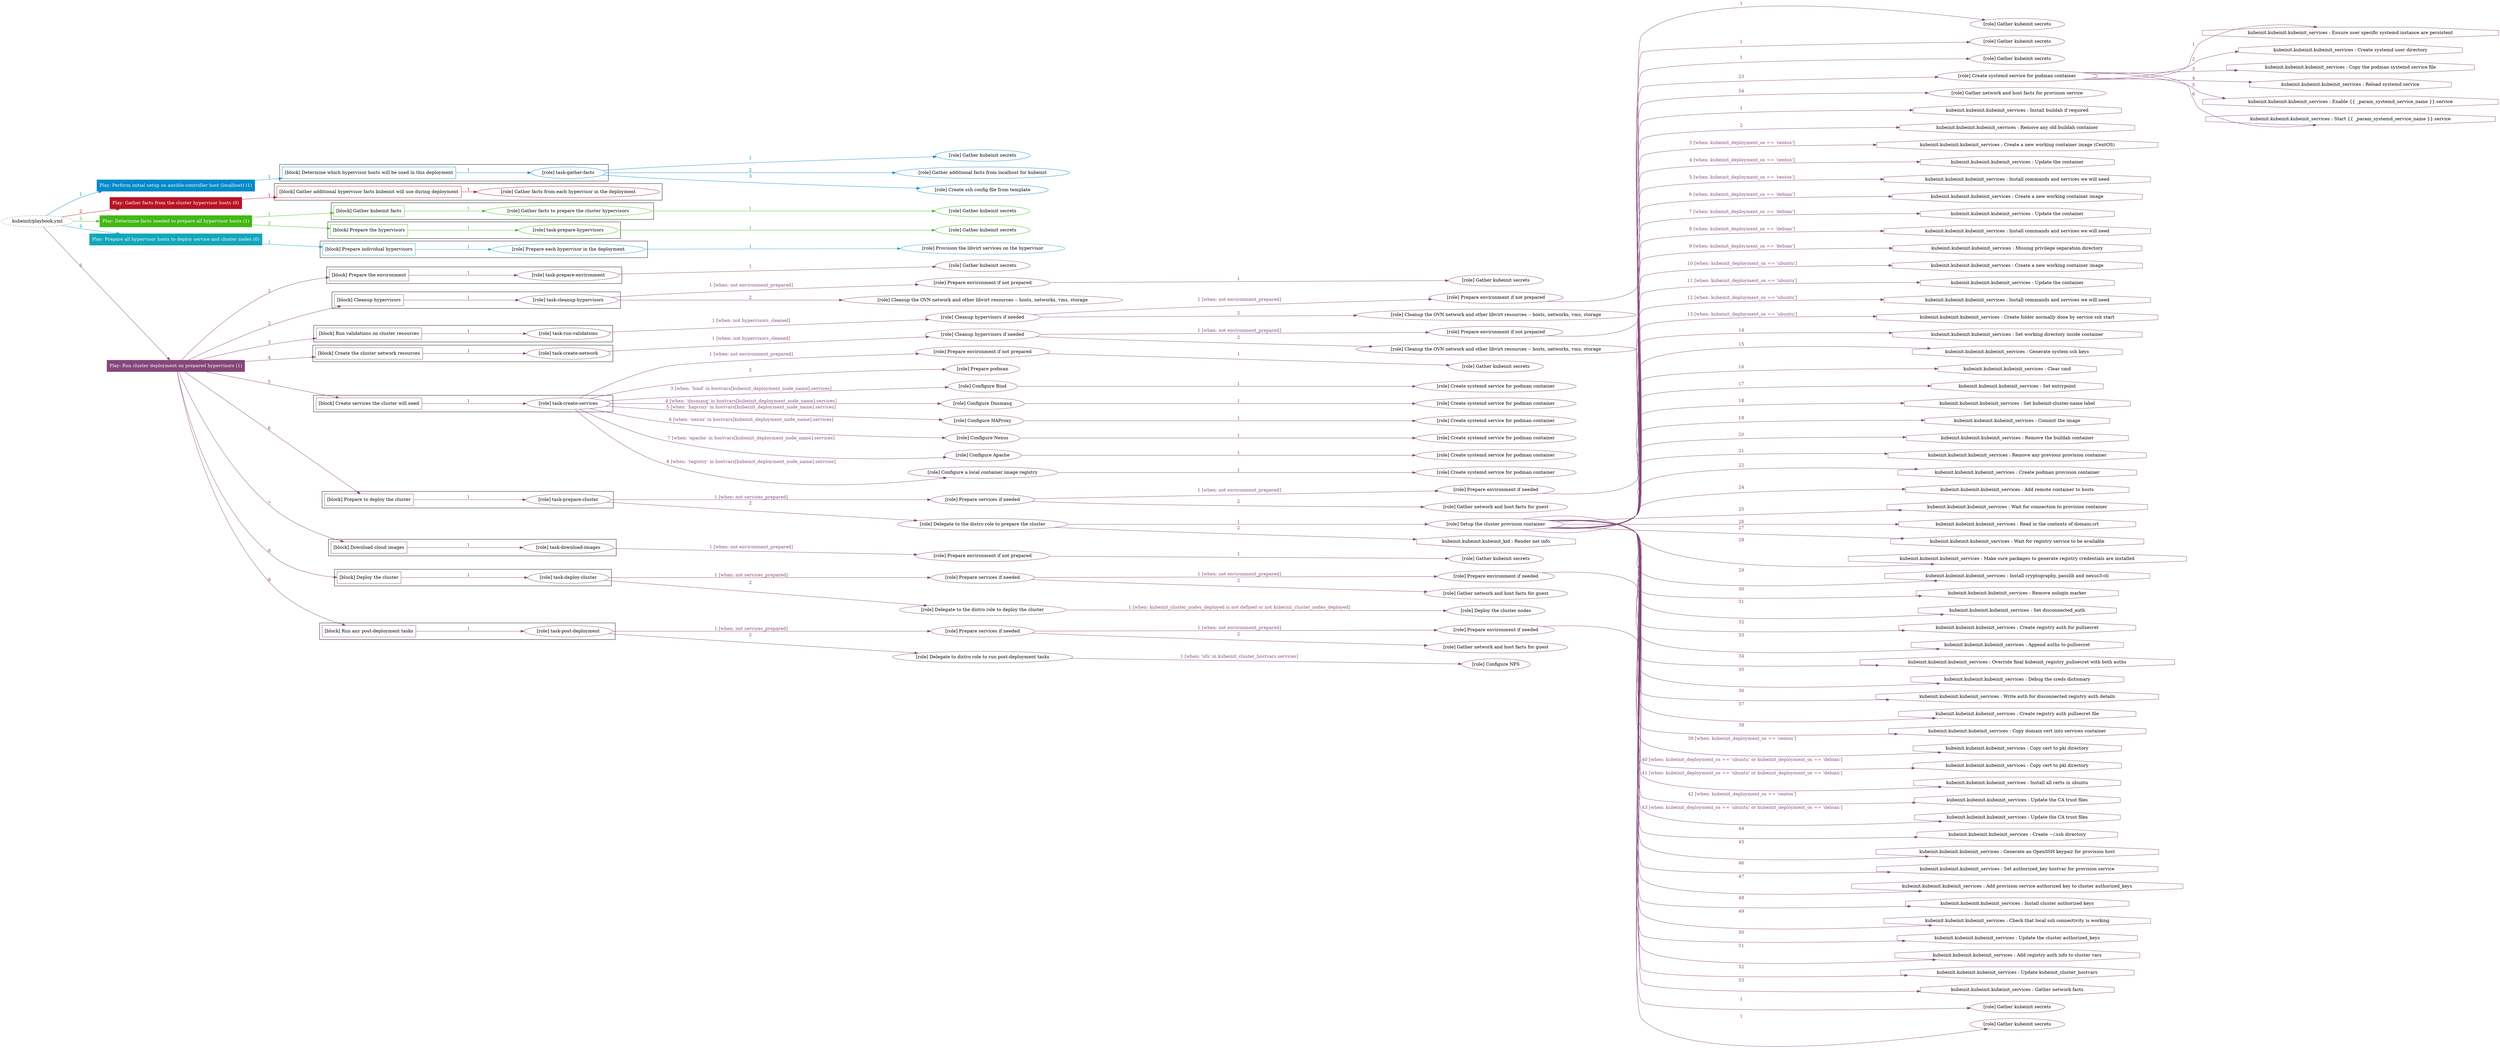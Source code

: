digraph {
	graph [concentrate=true ordering=in rankdir=LR ratio=fill]
	edge [esep=5 sep=10]
	"kubeinit/playbook.yml" [URL="/home/runner/work/kubeinit/kubeinit/kubeinit/playbook.yml" id=playbook_8c598d79 style=dotted]
	play_4f645e3b [label="Play: Perform initial setup on ansible-controller host (localhost) (1)" URL="/home/runner/work/kubeinit/kubeinit/kubeinit/playbook.yml" color="#0289ca" fontcolor="#ffffff" id=play_4f645e3b shape=box style=filled tooltip=localhost]
	"kubeinit/playbook.yml" -> play_4f645e3b [label="1 " color="#0289ca" fontcolor="#0289ca" id=edge_ea5dc8b9 labeltooltip="1 " tooltip="1 "]
	subgraph "Gather kubeinit secrets" {
		role_f7e98697 [label="[role] Gather kubeinit secrets" URL="/home/runner/.ansible/collections/ansible_collections/kubeinit/kubeinit/roles/kubeinit_prepare/tasks/build_hypervisors_group.yml" color="#0289ca" id=role_f7e98697 tooltip="Gather kubeinit secrets"]
	}
	subgraph "Gather additional facts from localhost for kubeinit" {
		role_e73e1cb6 [label="[role] Gather additional facts from localhost for kubeinit" URL="/home/runner/.ansible/collections/ansible_collections/kubeinit/kubeinit/roles/kubeinit_prepare/tasks/build_hypervisors_group.yml" color="#0289ca" id=role_e73e1cb6 tooltip="Gather additional facts from localhost for kubeinit"]
	}
	subgraph "Create ssh config file from template" {
		role_aaa2bc73 [label="[role] Create ssh config file from template" URL="/home/runner/.ansible/collections/ansible_collections/kubeinit/kubeinit/roles/kubeinit_prepare/tasks/build_hypervisors_group.yml" color="#0289ca" id=role_aaa2bc73 tooltip="Create ssh config file from template"]
	}
	subgraph "task-gather-facts" {
		role_a1a00214 [label="[role] task-gather-facts" URL="/home/runner/work/kubeinit/kubeinit/kubeinit/playbook.yml" color="#0289ca" id=role_a1a00214 tooltip="task-gather-facts"]
		role_a1a00214 -> role_f7e98697 [label="1 " color="#0289ca" fontcolor="#0289ca" id=edge_59521602 labeltooltip="1 " tooltip="1 "]
		role_a1a00214 -> role_e73e1cb6 [label="2 " color="#0289ca" fontcolor="#0289ca" id=edge_2ec6a70b labeltooltip="2 " tooltip="2 "]
		role_a1a00214 -> role_aaa2bc73 [label="3 " color="#0289ca" fontcolor="#0289ca" id=edge_4c398693 labeltooltip="3 " tooltip="3 "]
	}
	subgraph "Play: Perform initial setup on ansible-controller host (localhost) (1)" {
		play_4f645e3b -> block_57e4b39c [label=1 color="#0289ca" fontcolor="#0289ca" id=edge_d0de75da labeltooltip=1 tooltip=1]
		subgraph cluster_block_57e4b39c {
			block_57e4b39c [label="[block] Determine which hypervisor hosts will be used in this deployment" URL="/home/runner/work/kubeinit/kubeinit/kubeinit/playbook.yml" color="#0289ca" id=block_57e4b39c labeltooltip="Determine which hypervisor hosts will be used in this deployment" shape=box tooltip="Determine which hypervisor hosts will be used in this deployment"]
			block_57e4b39c -> role_a1a00214 [label="1 " color="#0289ca" fontcolor="#0289ca" id=edge_8d393ebd labeltooltip="1 " tooltip="1 "]
		}
	}
	play_206f23d6 [label="Play: Gather facts from the cluster hypervisor hosts (0)" URL="/home/runner/work/kubeinit/kubeinit/kubeinit/playbook.yml" color="#b91324" fontcolor="#ffffff" id=play_206f23d6 shape=box style=filled tooltip="Play: Gather facts from the cluster hypervisor hosts (0)"]
	"kubeinit/playbook.yml" -> play_206f23d6 [label="2 " color="#b91324" fontcolor="#b91324" id=edge_80a55d76 labeltooltip="2 " tooltip="2 "]
	subgraph "Gather facts from each hypervisor in the deployment" {
		role_a7c8bcfb [label="[role] Gather facts from each hypervisor in the deployment" URL="/home/runner/work/kubeinit/kubeinit/kubeinit/playbook.yml" color="#b91324" id=role_a7c8bcfb tooltip="Gather facts from each hypervisor in the deployment"]
	}
	subgraph "Play: Gather facts from the cluster hypervisor hosts (0)" {
		play_206f23d6 -> block_79cbac35 [label=1 color="#b91324" fontcolor="#b91324" id=edge_81c14aae labeltooltip=1 tooltip=1]
		subgraph cluster_block_79cbac35 {
			block_79cbac35 [label="[block] Gather additional hypervisor facts kubeinit will use during deployment" URL="/home/runner/work/kubeinit/kubeinit/kubeinit/playbook.yml" color="#b91324" id=block_79cbac35 labeltooltip="Gather additional hypervisor facts kubeinit will use during deployment" shape=box tooltip="Gather additional hypervisor facts kubeinit will use during deployment"]
			block_79cbac35 -> role_a7c8bcfb [label="1 " color="#b91324" fontcolor="#b91324" id=edge_bdef7572 labeltooltip="1 " tooltip="1 "]
		}
	}
	play_97cdd0b3 [label="Play: Determine facts needed to prepare all hypervisor hosts (1)" URL="/home/runner/work/kubeinit/kubeinit/kubeinit/playbook.yml" color="#42b814" fontcolor="#ffffff" id=play_97cdd0b3 shape=box style=filled tooltip=localhost]
	"kubeinit/playbook.yml" -> play_97cdd0b3 [label="3 " color="#42b814" fontcolor="#42b814" id=edge_a8687ee0 labeltooltip="3 " tooltip="3 "]
	subgraph "Gather kubeinit secrets" {
		role_26f269b8 [label="[role] Gather kubeinit secrets" URL="/home/runner/.ansible/collections/ansible_collections/kubeinit/kubeinit/roles/kubeinit_prepare/tasks/gather_kubeinit_facts.yml" color="#42b814" id=role_26f269b8 tooltip="Gather kubeinit secrets"]
	}
	subgraph "Gather facts to prepare the cluster hypervisors" {
		role_6b1eb6f4 [label="[role] Gather facts to prepare the cluster hypervisors" URL="/home/runner/work/kubeinit/kubeinit/kubeinit/playbook.yml" color="#42b814" id=role_6b1eb6f4 tooltip="Gather facts to prepare the cluster hypervisors"]
		role_6b1eb6f4 -> role_26f269b8 [label="1 " color="#42b814" fontcolor="#42b814" id=edge_79f22a0f labeltooltip="1 " tooltip="1 "]
	}
	subgraph "Gather kubeinit secrets" {
		role_945cab9b [label="[role] Gather kubeinit secrets" URL="/home/runner/.ansible/collections/ansible_collections/kubeinit/kubeinit/roles/kubeinit_prepare/tasks/gather_kubeinit_facts.yml" color="#42b814" id=role_945cab9b tooltip="Gather kubeinit secrets"]
	}
	subgraph "task-prepare-hypervisors" {
		role_8b5f6161 [label="[role] task-prepare-hypervisors" URL="/home/runner/work/kubeinit/kubeinit/kubeinit/playbook.yml" color="#42b814" id=role_8b5f6161 tooltip="task-prepare-hypervisors"]
		role_8b5f6161 -> role_945cab9b [label="1 " color="#42b814" fontcolor="#42b814" id=edge_b5afa94d labeltooltip="1 " tooltip="1 "]
	}
	subgraph "Play: Determine facts needed to prepare all hypervisor hosts (1)" {
		play_97cdd0b3 -> block_f5ca6157 [label=1 color="#42b814" fontcolor="#42b814" id=edge_731c858a labeltooltip=1 tooltip=1]
		subgraph cluster_block_f5ca6157 {
			block_f5ca6157 [label="[block] Gather kubeinit facts" URL="/home/runner/work/kubeinit/kubeinit/kubeinit/playbook.yml" color="#42b814" id=block_f5ca6157 labeltooltip="Gather kubeinit facts" shape=box tooltip="Gather kubeinit facts"]
			block_f5ca6157 -> role_6b1eb6f4 [label="1 " color="#42b814" fontcolor="#42b814" id=edge_88e3df77 labeltooltip="1 " tooltip="1 "]
		}
		play_97cdd0b3 -> block_0e3e9495 [label=2 color="#42b814" fontcolor="#42b814" id=edge_3e4d1b0a labeltooltip=2 tooltip=2]
		subgraph cluster_block_0e3e9495 {
			block_0e3e9495 [label="[block] Prepare the hypervisors" URL="/home/runner/work/kubeinit/kubeinit/kubeinit/playbook.yml" color="#42b814" id=block_0e3e9495 labeltooltip="Prepare the hypervisors" shape=box tooltip="Prepare the hypervisors"]
			block_0e3e9495 -> role_8b5f6161 [label="1 " color="#42b814" fontcolor="#42b814" id=edge_cbd11150 labeltooltip="1 " tooltip="1 "]
		}
	}
	play_51cfecdb [label="Play: Prepare all hypervisor hosts to deploy service and cluster nodes (0)" URL="/home/runner/work/kubeinit/kubeinit/kubeinit/playbook.yml" color="#11a7bb" fontcolor="#ffffff" id=play_51cfecdb shape=box style=filled tooltip="Play: Prepare all hypervisor hosts to deploy service and cluster nodes (0)"]
	"kubeinit/playbook.yml" -> play_51cfecdb [label="4 " color="#11a7bb" fontcolor="#11a7bb" id=edge_658f9dc7 labeltooltip="4 " tooltip="4 "]
	subgraph "Provision the libvirt services on the hypervisor" {
		role_37c73a8b [label="[role] Provision the libvirt services on the hypervisor" URL="/home/runner/.ansible/collections/ansible_collections/kubeinit/kubeinit/roles/kubeinit_prepare/tasks/prepare_hypervisor.yml" color="#11a7bb" id=role_37c73a8b tooltip="Provision the libvirt services on the hypervisor"]
	}
	subgraph "Prepare each hypervisor in the deployment" {
		role_7bd16180 [label="[role] Prepare each hypervisor in the deployment" URL="/home/runner/work/kubeinit/kubeinit/kubeinit/playbook.yml" color="#11a7bb" id=role_7bd16180 tooltip="Prepare each hypervisor in the deployment"]
		role_7bd16180 -> role_37c73a8b [label="1 " color="#11a7bb" fontcolor="#11a7bb" id=edge_96ef0ba8 labeltooltip="1 " tooltip="1 "]
	}
	subgraph "Play: Prepare all hypervisor hosts to deploy service and cluster nodes (0)" {
		play_51cfecdb -> block_c81f8ecf [label=1 color="#11a7bb" fontcolor="#11a7bb" id=edge_d3f0e76a labeltooltip=1 tooltip=1]
		subgraph cluster_block_c81f8ecf {
			block_c81f8ecf [label="[block] Prepare individual hypervisors" URL="/home/runner/work/kubeinit/kubeinit/kubeinit/playbook.yml" color="#11a7bb" id=block_c81f8ecf labeltooltip="Prepare individual hypervisors" shape=box tooltip="Prepare individual hypervisors"]
			block_c81f8ecf -> role_7bd16180 [label="1 " color="#11a7bb" fontcolor="#11a7bb" id=edge_445bfb4f labeltooltip="1 " tooltip="1 "]
		}
	}
	play_aa21304a [label="Play: Run cluster deployment on prepared hypervisors (1)" URL="/home/runner/work/kubeinit/kubeinit/kubeinit/playbook.yml" color="#85477a" fontcolor="#ffffff" id=play_aa21304a shape=box style=filled tooltip=localhost]
	"kubeinit/playbook.yml" -> play_aa21304a [label="5 " color="#85477a" fontcolor="#85477a" id=edge_08130fbc labeltooltip="5 " tooltip="5 "]
	subgraph "Gather kubeinit secrets" {
		role_55a40f68 [label="[role] Gather kubeinit secrets" URL="/home/runner/.ansible/collections/ansible_collections/kubeinit/kubeinit/roles/kubeinit_prepare/tasks/gather_kubeinit_facts.yml" color="#85477a" id=role_55a40f68 tooltip="Gather kubeinit secrets"]
	}
	subgraph "task-prepare-environment" {
		role_3de1c2f7 [label="[role] task-prepare-environment" URL="/home/runner/work/kubeinit/kubeinit/kubeinit/playbook.yml" color="#85477a" id=role_3de1c2f7 tooltip="task-prepare-environment"]
		role_3de1c2f7 -> role_55a40f68 [label="1 " color="#85477a" fontcolor="#85477a" id=edge_830cbb5f labeltooltip="1 " tooltip="1 "]
	}
	subgraph "Gather kubeinit secrets" {
		role_344908fe [label="[role] Gather kubeinit secrets" URL="/home/runner/.ansible/collections/ansible_collections/kubeinit/kubeinit/roles/kubeinit_prepare/tasks/gather_kubeinit_facts.yml" color="#85477a" id=role_344908fe tooltip="Gather kubeinit secrets"]
	}
	subgraph "Prepare environment if not prepared" {
		role_88e9d1a0 [label="[role] Prepare environment if not prepared" URL="/home/runner/.ansible/collections/ansible_collections/kubeinit/kubeinit/roles/kubeinit_prepare/tasks/cleanup_hypervisors.yml" color="#85477a" id=role_88e9d1a0 tooltip="Prepare environment if not prepared"]
		role_88e9d1a0 -> role_344908fe [label="1 " color="#85477a" fontcolor="#85477a" id=edge_17392306 labeltooltip="1 " tooltip="1 "]
	}
	subgraph "Cleanup the OVN network and other libvirt resources -- hosts, networks, vms, storage" {
		role_82faba1f [label="[role] Cleanup the OVN network and other libvirt resources -- hosts, networks, vms, storage" URL="/home/runner/.ansible/collections/ansible_collections/kubeinit/kubeinit/roles/kubeinit_prepare/tasks/cleanup_hypervisors.yml" color="#85477a" id=role_82faba1f tooltip="Cleanup the OVN network and other libvirt resources -- hosts, networks, vms, storage"]
	}
	subgraph "task-cleanup-hypervisors" {
		role_b81984a3 [label="[role] task-cleanup-hypervisors" URL="/home/runner/work/kubeinit/kubeinit/kubeinit/playbook.yml" color="#85477a" id=role_b81984a3 tooltip="task-cleanup-hypervisors"]
		role_b81984a3 -> role_88e9d1a0 [label="1 [when: not environment_prepared]" color="#85477a" fontcolor="#85477a" id=edge_4a12a13c labeltooltip="1 [when: not environment_prepared]" tooltip="1 [when: not environment_prepared]"]
		role_b81984a3 -> role_82faba1f [label="2 " color="#85477a" fontcolor="#85477a" id=edge_91d78fad labeltooltip="2 " tooltip="2 "]
	}
	subgraph "Gather kubeinit secrets" {
		role_858d0ef4 [label="[role] Gather kubeinit secrets" URL="/home/runner/.ansible/collections/ansible_collections/kubeinit/kubeinit/roles/kubeinit_prepare/tasks/gather_kubeinit_facts.yml" color="#85477a" id=role_858d0ef4 tooltip="Gather kubeinit secrets"]
	}
	subgraph "Prepare environment if not prepared" {
		role_e2520589 [label="[role] Prepare environment if not prepared" URL="/home/runner/.ansible/collections/ansible_collections/kubeinit/kubeinit/roles/kubeinit_prepare/tasks/cleanup_hypervisors.yml" color="#85477a" id=role_e2520589 tooltip="Prepare environment if not prepared"]
		role_e2520589 -> role_858d0ef4 [label="1 " color="#85477a" fontcolor="#85477a" id=edge_0c0a6b01 labeltooltip="1 " tooltip="1 "]
	}
	subgraph "Cleanup the OVN network and other libvirt resources -- hosts, networks, vms, storage" {
		role_d253ae5d [label="[role] Cleanup the OVN network and other libvirt resources -- hosts, networks, vms, storage" URL="/home/runner/.ansible/collections/ansible_collections/kubeinit/kubeinit/roles/kubeinit_prepare/tasks/cleanup_hypervisors.yml" color="#85477a" id=role_d253ae5d tooltip="Cleanup the OVN network and other libvirt resources -- hosts, networks, vms, storage"]
	}
	subgraph "Cleanup hypervisors if needed" {
		role_9db9aa42 [label="[role] Cleanup hypervisors if needed" URL="/home/runner/.ansible/collections/ansible_collections/kubeinit/kubeinit/roles/kubeinit_validations/tasks/main.yml" color="#85477a" id=role_9db9aa42 tooltip="Cleanup hypervisors if needed"]
		role_9db9aa42 -> role_e2520589 [label="1 [when: not environment_prepared]" color="#85477a" fontcolor="#85477a" id=edge_8863a6ed labeltooltip="1 [when: not environment_prepared]" tooltip="1 [when: not environment_prepared]"]
		role_9db9aa42 -> role_d253ae5d [label="2 " color="#85477a" fontcolor="#85477a" id=edge_5734ecd0 labeltooltip="2 " tooltip="2 "]
	}
	subgraph "task-run-validations" {
		role_9a481a96 [label="[role] task-run-validations" URL="/home/runner/work/kubeinit/kubeinit/kubeinit/playbook.yml" color="#85477a" id=role_9a481a96 tooltip="task-run-validations"]
		role_9a481a96 -> role_9db9aa42 [label="1 [when: not hypervisors_cleaned]" color="#85477a" fontcolor="#85477a" id=edge_de620f83 labeltooltip="1 [when: not hypervisors_cleaned]" tooltip="1 [when: not hypervisors_cleaned]"]
	}
	subgraph "Gather kubeinit secrets" {
		role_5d3f99f4 [label="[role] Gather kubeinit secrets" URL="/home/runner/.ansible/collections/ansible_collections/kubeinit/kubeinit/roles/kubeinit_prepare/tasks/gather_kubeinit_facts.yml" color="#85477a" id=role_5d3f99f4 tooltip="Gather kubeinit secrets"]
	}
	subgraph "Prepare environment if not prepared" {
		role_06abbee9 [label="[role] Prepare environment if not prepared" URL="/home/runner/.ansible/collections/ansible_collections/kubeinit/kubeinit/roles/kubeinit_prepare/tasks/cleanup_hypervisors.yml" color="#85477a" id=role_06abbee9 tooltip="Prepare environment if not prepared"]
		role_06abbee9 -> role_5d3f99f4 [label="1 " color="#85477a" fontcolor="#85477a" id=edge_df97455d labeltooltip="1 " tooltip="1 "]
	}
	subgraph "Cleanup the OVN network and other libvirt resources -- hosts, networks, vms, storage" {
		role_939392f9 [label="[role] Cleanup the OVN network and other libvirt resources -- hosts, networks, vms, storage" URL="/home/runner/.ansible/collections/ansible_collections/kubeinit/kubeinit/roles/kubeinit_prepare/tasks/cleanup_hypervisors.yml" color="#85477a" id=role_939392f9 tooltip="Cleanup the OVN network and other libvirt resources -- hosts, networks, vms, storage"]
	}
	subgraph "Cleanup hypervisors if needed" {
		role_a28b55ea [label="[role] Cleanup hypervisors if needed" URL="/home/runner/.ansible/collections/ansible_collections/kubeinit/kubeinit/roles/kubeinit_libvirt/tasks/create_network.yml" color="#85477a" id=role_a28b55ea tooltip="Cleanup hypervisors if needed"]
		role_a28b55ea -> role_06abbee9 [label="1 [when: not environment_prepared]" color="#85477a" fontcolor="#85477a" id=edge_55e2d5ff labeltooltip="1 [when: not environment_prepared]" tooltip="1 [when: not environment_prepared]"]
		role_a28b55ea -> role_939392f9 [label="2 " color="#85477a" fontcolor="#85477a" id=edge_01e56272 labeltooltip="2 " tooltip="2 "]
	}
	subgraph "task-create-network" {
		role_64fd7c16 [label="[role] task-create-network" URL="/home/runner/work/kubeinit/kubeinit/kubeinit/playbook.yml" color="#85477a" id=role_64fd7c16 tooltip="task-create-network"]
		role_64fd7c16 -> role_a28b55ea [label="1 [when: not hypervisors_cleaned]" color="#85477a" fontcolor="#85477a" id=edge_e137fb1d labeltooltip="1 [when: not hypervisors_cleaned]" tooltip="1 [when: not hypervisors_cleaned]"]
	}
	subgraph "Gather kubeinit secrets" {
		role_da0643fc [label="[role] Gather kubeinit secrets" URL="/home/runner/.ansible/collections/ansible_collections/kubeinit/kubeinit/roles/kubeinit_prepare/tasks/gather_kubeinit_facts.yml" color="#85477a" id=role_da0643fc tooltip="Gather kubeinit secrets"]
	}
	subgraph "Prepare environment if not prepared" {
		role_f2ac377b [label="[role] Prepare environment if not prepared" URL="/home/runner/.ansible/collections/ansible_collections/kubeinit/kubeinit/roles/kubeinit_services/tasks/main.yml" color="#85477a" id=role_f2ac377b tooltip="Prepare environment if not prepared"]
		role_f2ac377b -> role_da0643fc [label="1 " color="#85477a" fontcolor="#85477a" id=edge_0aed07d0 labeltooltip="1 " tooltip="1 "]
	}
	subgraph "Prepare podman" {
		role_f8c6550b [label="[role] Prepare podman" URL="/home/runner/.ansible/collections/ansible_collections/kubeinit/kubeinit/roles/kubeinit_services/tasks/00_create_service_pod.yml" color="#85477a" id=role_f8c6550b tooltip="Prepare podman"]
	}
	subgraph "Create systemd service for podman container" {
		role_b619f840 [label="[role] Create systemd service for podman container" URL="/home/runner/.ansible/collections/ansible_collections/kubeinit/kubeinit/roles/kubeinit_bind/tasks/main.yml" color="#85477a" id=role_b619f840 tooltip="Create systemd service for podman container"]
	}
	subgraph "Configure Bind" {
		role_31485b17 [label="[role] Configure Bind" URL="/home/runner/.ansible/collections/ansible_collections/kubeinit/kubeinit/roles/kubeinit_services/tasks/start_services_containers.yml" color="#85477a" id=role_31485b17 tooltip="Configure Bind"]
		role_31485b17 -> role_b619f840 [label="1 " color="#85477a" fontcolor="#85477a" id=edge_49fbede4 labeltooltip="1 " tooltip="1 "]
	}
	subgraph "Create systemd service for podman container" {
		role_c306d0be [label="[role] Create systemd service for podman container" URL="/home/runner/.ansible/collections/ansible_collections/kubeinit/kubeinit/roles/kubeinit_dnsmasq/tasks/main.yml" color="#85477a" id=role_c306d0be tooltip="Create systemd service for podman container"]
	}
	subgraph "Configure Dnsmasq" {
		role_1ad4d296 [label="[role] Configure Dnsmasq" URL="/home/runner/.ansible/collections/ansible_collections/kubeinit/kubeinit/roles/kubeinit_services/tasks/start_services_containers.yml" color="#85477a" id=role_1ad4d296 tooltip="Configure Dnsmasq"]
		role_1ad4d296 -> role_c306d0be [label="1 " color="#85477a" fontcolor="#85477a" id=edge_9ca84029 labeltooltip="1 " tooltip="1 "]
	}
	subgraph "Create systemd service for podman container" {
		role_388bb5a5 [label="[role] Create systemd service for podman container" URL="/home/runner/.ansible/collections/ansible_collections/kubeinit/kubeinit/roles/kubeinit_haproxy/tasks/main.yml" color="#85477a" id=role_388bb5a5 tooltip="Create systemd service for podman container"]
	}
	subgraph "Configure HAProxy" {
		role_4c7c0d0d [label="[role] Configure HAProxy" URL="/home/runner/.ansible/collections/ansible_collections/kubeinit/kubeinit/roles/kubeinit_services/tasks/start_services_containers.yml" color="#85477a" id=role_4c7c0d0d tooltip="Configure HAProxy"]
		role_4c7c0d0d -> role_388bb5a5 [label="1 " color="#85477a" fontcolor="#85477a" id=edge_8781f4cd labeltooltip="1 " tooltip="1 "]
	}
	subgraph "Create systemd service for podman container" {
		role_4e9dad4a [label="[role] Create systemd service for podman container" URL="/home/runner/.ansible/collections/ansible_collections/kubeinit/kubeinit/roles/kubeinit_nexus/tasks/main.yml" color="#85477a" id=role_4e9dad4a tooltip="Create systemd service for podman container"]
	}
	subgraph "Configure Nexus" {
		role_18b8d82d [label="[role] Configure Nexus" URL="/home/runner/.ansible/collections/ansible_collections/kubeinit/kubeinit/roles/kubeinit_services/tasks/start_services_containers.yml" color="#85477a" id=role_18b8d82d tooltip="Configure Nexus"]
		role_18b8d82d -> role_4e9dad4a [label="1 " color="#85477a" fontcolor="#85477a" id=edge_afdd3b70 labeltooltip="1 " tooltip="1 "]
	}
	subgraph "Create systemd service for podman container" {
		role_44bd142f [label="[role] Create systemd service for podman container" URL="/home/runner/.ansible/collections/ansible_collections/kubeinit/kubeinit/roles/kubeinit_apache/tasks/main.yml" color="#85477a" id=role_44bd142f tooltip="Create systemd service for podman container"]
	}
	subgraph "Configure Apache" {
		role_d40ef244 [label="[role] Configure Apache" URL="/home/runner/.ansible/collections/ansible_collections/kubeinit/kubeinit/roles/kubeinit_services/tasks/start_services_containers.yml" color="#85477a" id=role_d40ef244 tooltip="Configure Apache"]
		role_d40ef244 -> role_44bd142f [label="1 " color="#85477a" fontcolor="#85477a" id=edge_6c8f3aa6 labeltooltip="1 " tooltip="1 "]
	}
	subgraph "Create systemd service for podman container" {
		role_5a954e4f [label="[role] Create systemd service for podman container" URL="/home/runner/.ansible/collections/ansible_collections/kubeinit/kubeinit/roles/kubeinit_registry/tasks/main.yml" color="#85477a" id=role_5a954e4f tooltip="Create systemd service for podman container"]
	}
	subgraph "Configure a local container image registry" {
		role_9301a398 [label="[role] Configure a local container image registry" URL="/home/runner/.ansible/collections/ansible_collections/kubeinit/kubeinit/roles/kubeinit_services/tasks/start_services_containers.yml" color="#85477a" id=role_9301a398 tooltip="Configure a local container image registry"]
		role_9301a398 -> role_5a954e4f [label="1 " color="#85477a" fontcolor="#85477a" id=edge_5052bdaa labeltooltip="1 " tooltip="1 "]
	}
	subgraph "task-create-services" {
		role_f8c86eb9 [label="[role] task-create-services" URL="/home/runner/work/kubeinit/kubeinit/kubeinit/playbook.yml" color="#85477a" id=role_f8c86eb9 tooltip="task-create-services"]
		role_f8c86eb9 -> role_f2ac377b [label="1 [when: not environment_prepared]" color="#85477a" fontcolor="#85477a" id=edge_3a9586bb labeltooltip="1 [when: not environment_prepared]" tooltip="1 [when: not environment_prepared]"]
		role_f8c86eb9 -> role_f8c6550b [label="2 " color="#85477a" fontcolor="#85477a" id=edge_72c6e7e6 labeltooltip="2 " tooltip="2 "]
		role_f8c86eb9 -> role_31485b17 [label="3 [when: 'bind' in hostvars[kubeinit_deployment_node_name].services]" color="#85477a" fontcolor="#85477a" id=edge_118c62ee labeltooltip="3 [when: 'bind' in hostvars[kubeinit_deployment_node_name].services]" tooltip="3 [when: 'bind' in hostvars[kubeinit_deployment_node_name].services]"]
		role_f8c86eb9 -> role_1ad4d296 [label="4 [when: 'dnsmasq' in hostvars[kubeinit_deployment_node_name].services]" color="#85477a" fontcolor="#85477a" id=edge_59050e7b labeltooltip="4 [when: 'dnsmasq' in hostvars[kubeinit_deployment_node_name].services]" tooltip="4 [when: 'dnsmasq' in hostvars[kubeinit_deployment_node_name].services]"]
		role_f8c86eb9 -> role_4c7c0d0d [label="5 [when: 'haproxy' in hostvars[kubeinit_deployment_node_name].services]" color="#85477a" fontcolor="#85477a" id=edge_f20a3577 labeltooltip="5 [when: 'haproxy' in hostvars[kubeinit_deployment_node_name].services]" tooltip="5 [when: 'haproxy' in hostvars[kubeinit_deployment_node_name].services]"]
		role_f8c86eb9 -> role_18b8d82d [label="6 [when: 'nexus' in hostvars[kubeinit_deployment_node_name].services]" color="#85477a" fontcolor="#85477a" id=edge_a9033c8e labeltooltip="6 [when: 'nexus' in hostvars[kubeinit_deployment_node_name].services]" tooltip="6 [when: 'nexus' in hostvars[kubeinit_deployment_node_name].services]"]
		role_f8c86eb9 -> role_d40ef244 [label="7 [when: 'apache' in hostvars[kubeinit_deployment_node_name].services]" color="#85477a" fontcolor="#85477a" id=edge_c70e7b29 labeltooltip="7 [when: 'apache' in hostvars[kubeinit_deployment_node_name].services]" tooltip="7 [when: 'apache' in hostvars[kubeinit_deployment_node_name].services]"]
		role_f8c86eb9 -> role_9301a398 [label="8 [when: 'registry' in hostvars[kubeinit_deployment_node_name].services]" color="#85477a" fontcolor="#85477a" id=edge_ec12cb06 labeltooltip="8 [when: 'registry' in hostvars[kubeinit_deployment_node_name].services]" tooltip="8 [when: 'registry' in hostvars[kubeinit_deployment_node_name].services]"]
	}
	subgraph "Gather kubeinit secrets" {
		role_52f47a96 [label="[role] Gather kubeinit secrets" URL="/home/runner/.ansible/collections/ansible_collections/kubeinit/kubeinit/roles/kubeinit_prepare/tasks/gather_kubeinit_facts.yml" color="#85477a" id=role_52f47a96 tooltip="Gather kubeinit secrets"]
	}
	subgraph "Prepare environment if needed" {
		role_97eabdc5 [label="[role] Prepare environment if needed" URL="/home/runner/.ansible/collections/ansible_collections/kubeinit/kubeinit/roles/kubeinit_services/tasks/prepare_services.yml" color="#85477a" id=role_97eabdc5 tooltip="Prepare environment if needed"]
		role_97eabdc5 -> role_52f47a96 [label="1 " color="#85477a" fontcolor="#85477a" id=edge_072a3223 labeltooltip="1 " tooltip="1 "]
	}
	subgraph "Gather network and host facts for guest" {
		role_19c9e486 [label="[role] Gather network and host facts for guest" URL="/home/runner/.ansible/collections/ansible_collections/kubeinit/kubeinit/roles/kubeinit_services/tasks/prepare_services.yml" color="#85477a" id=role_19c9e486 tooltip="Gather network and host facts for guest"]
	}
	subgraph "Prepare services if needed" {
		role_cd4d3e31 [label="[role] Prepare services if needed" URL="/home/runner/.ansible/collections/ansible_collections/kubeinit/kubeinit/roles/kubeinit_prepare/tasks/prepare_cluster.yml" color="#85477a" id=role_cd4d3e31 tooltip="Prepare services if needed"]
		role_cd4d3e31 -> role_97eabdc5 [label="1 [when: not environment_prepared]" color="#85477a" fontcolor="#85477a" id=edge_50a6a944 labeltooltip="1 [when: not environment_prepared]" tooltip="1 [when: not environment_prepared]"]
		role_cd4d3e31 -> role_19c9e486 [label="2 " color="#85477a" fontcolor="#85477a" id=edge_6dc2aec7 labeltooltip="2 " tooltip="2 "]
	}
	subgraph "Create systemd service for podman container" {
		role_15935a13 [label="[role] Create systemd service for podman container" URL="/home/runner/.ansible/collections/ansible_collections/kubeinit/kubeinit/roles/kubeinit_services/tasks/create_provision_container.yml" color="#85477a" id=role_15935a13 tooltip="Create systemd service for podman container"]
		task_6bbd67be [label="kubeinit.kubeinit.kubeinit_services : Ensure user specific systemd instance are persistent" URL="/home/runner/.ansible/collections/ansible_collections/kubeinit/kubeinit/roles/kubeinit_services/tasks/create_managed_service.yml" color="#85477a" id=task_6bbd67be shape=octagon tooltip="kubeinit.kubeinit.kubeinit_services : Ensure user specific systemd instance are persistent"]
		role_15935a13 -> task_6bbd67be [label="1 " color="#85477a" fontcolor="#85477a" id=edge_687ece8e labeltooltip="1 " tooltip="1 "]
		task_2ca09caf [label="kubeinit.kubeinit.kubeinit_services : Create systemd user directory" URL="/home/runner/.ansible/collections/ansible_collections/kubeinit/kubeinit/roles/kubeinit_services/tasks/create_managed_service.yml" color="#85477a" id=task_2ca09caf shape=octagon tooltip="kubeinit.kubeinit.kubeinit_services : Create systemd user directory"]
		role_15935a13 -> task_2ca09caf [label="2 " color="#85477a" fontcolor="#85477a" id=edge_570e003f labeltooltip="2 " tooltip="2 "]
		task_6565c2bd [label="kubeinit.kubeinit.kubeinit_services : Copy the podman systemd service file" URL="/home/runner/.ansible/collections/ansible_collections/kubeinit/kubeinit/roles/kubeinit_services/tasks/create_managed_service.yml" color="#85477a" id=task_6565c2bd shape=octagon tooltip="kubeinit.kubeinit.kubeinit_services : Copy the podman systemd service file"]
		role_15935a13 -> task_6565c2bd [label="3 " color="#85477a" fontcolor="#85477a" id=edge_d94dade4 labeltooltip="3 " tooltip="3 "]
		task_78f1419a [label="kubeinit.kubeinit.kubeinit_services : Reload systemd service" URL="/home/runner/.ansible/collections/ansible_collections/kubeinit/kubeinit/roles/kubeinit_services/tasks/create_managed_service.yml" color="#85477a" id=task_78f1419a shape=octagon tooltip="kubeinit.kubeinit.kubeinit_services : Reload systemd service"]
		role_15935a13 -> task_78f1419a [label="4 " color="#85477a" fontcolor="#85477a" id=edge_c67f606f labeltooltip="4 " tooltip="4 "]
		task_8bec0d9e [label="kubeinit.kubeinit.kubeinit_services : Enable {{ _param_systemd_service_name }}.service" URL="/home/runner/.ansible/collections/ansible_collections/kubeinit/kubeinit/roles/kubeinit_services/tasks/create_managed_service.yml" color="#85477a" id=task_8bec0d9e shape=octagon tooltip="kubeinit.kubeinit.kubeinit_services : Enable {{ _param_systemd_service_name }}.service"]
		role_15935a13 -> task_8bec0d9e [label="5 " color="#85477a" fontcolor="#85477a" id=edge_4a6ab175 labeltooltip="5 " tooltip="5 "]
		task_c6c38781 [label="kubeinit.kubeinit.kubeinit_services : Start {{ _param_systemd_service_name }}.service" URL="/home/runner/.ansible/collections/ansible_collections/kubeinit/kubeinit/roles/kubeinit_services/tasks/create_managed_service.yml" color="#85477a" id=task_c6c38781 shape=octagon tooltip="kubeinit.kubeinit.kubeinit_services : Start {{ _param_systemd_service_name }}.service"]
		role_15935a13 -> task_c6c38781 [label="6 " color="#85477a" fontcolor="#85477a" id=edge_13c87ac2 labeltooltip="6 " tooltip="6 "]
	}
	subgraph "Gather network and host facts for provision service" {
		role_406e845c [label="[role] Gather network and host facts for provision service" URL="/home/runner/.ansible/collections/ansible_collections/kubeinit/kubeinit/roles/kubeinit_services/tasks/create_provision_container.yml" color="#85477a" id=role_406e845c tooltip="Gather network and host facts for provision service"]
	}
	subgraph "Setup the cluster provision container" {
		role_353e8dfb [label="[role] Setup the cluster provision container" URL="/home/runner/.ansible/collections/ansible_collections/kubeinit/kubeinit/roles/kubeinit_kid/tasks/prepare_cluster.yml" color="#85477a" id=role_353e8dfb tooltip="Setup the cluster provision container"]
		task_b128ebcc [label="kubeinit.kubeinit.kubeinit_services : Install buildah if required" URL="/home/runner/.ansible/collections/ansible_collections/kubeinit/kubeinit/roles/kubeinit_services/tasks/create_provision_container.yml" color="#85477a" id=task_b128ebcc shape=octagon tooltip="kubeinit.kubeinit.kubeinit_services : Install buildah if required"]
		role_353e8dfb -> task_b128ebcc [label="1 " color="#85477a" fontcolor="#85477a" id=edge_8472fbf7 labeltooltip="1 " tooltip="1 "]
		task_507345bd [label="kubeinit.kubeinit.kubeinit_services : Remove any old buildah container" URL="/home/runner/.ansible/collections/ansible_collections/kubeinit/kubeinit/roles/kubeinit_services/tasks/create_provision_container.yml" color="#85477a" id=task_507345bd shape=octagon tooltip="kubeinit.kubeinit.kubeinit_services : Remove any old buildah container"]
		role_353e8dfb -> task_507345bd [label="2 " color="#85477a" fontcolor="#85477a" id=edge_d1121859 labeltooltip="2 " tooltip="2 "]
		task_a68ab303 [label="kubeinit.kubeinit.kubeinit_services : Create a new working container image (CentOS)" URL="/home/runner/.ansible/collections/ansible_collections/kubeinit/kubeinit/roles/kubeinit_services/tasks/create_provision_container.yml" color="#85477a" id=task_a68ab303 shape=octagon tooltip="kubeinit.kubeinit.kubeinit_services : Create a new working container image (CentOS)"]
		role_353e8dfb -> task_a68ab303 [label="3 [when: kubeinit_deployment_os == 'centos']" color="#85477a" fontcolor="#85477a" id=edge_8dbd0a26 labeltooltip="3 [when: kubeinit_deployment_os == 'centos']" tooltip="3 [when: kubeinit_deployment_os == 'centos']"]
		task_4cde886e [label="kubeinit.kubeinit.kubeinit_services : Update the container" URL="/home/runner/.ansible/collections/ansible_collections/kubeinit/kubeinit/roles/kubeinit_services/tasks/create_provision_container.yml" color="#85477a" id=task_4cde886e shape=octagon tooltip="kubeinit.kubeinit.kubeinit_services : Update the container"]
		role_353e8dfb -> task_4cde886e [label="4 [when: kubeinit_deployment_os == 'centos']" color="#85477a" fontcolor="#85477a" id=edge_c18a6785 labeltooltip="4 [when: kubeinit_deployment_os == 'centos']" tooltip="4 [when: kubeinit_deployment_os == 'centos']"]
		task_ab080e90 [label="kubeinit.kubeinit.kubeinit_services : Install commands and services we will need" URL="/home/runner/.ansible/collections/ansible_collections/kubeinit/kubeinit/roles/kubeinit_services/tasks/create_provision_container.yml" color="#85477a" id=task_ab080e90 shape=octagon tooltip="kubeinit.kubeinit.kubeinit_services : Install commands and services we will need"]
		role_353e8dfb -> task_ab080e90 [label="5 [when: kubeinit_deployment_os == 'centos']" color="#85477a" fontcolor="#85477a" id=edge_e9306b9b labeltooltip="5 [when: kubeinit_deployment_os == 'centos']" tooltip="5 [when: kubeinit_deployment_os == 'centos']"]
		task_acaafb65 [label="kubeinit.kubeinit.kubeinit_services : Create a new working container image" URL="/home/runner/.ansible/collections/ansible_collections/kubeinit/kubeinit/roles/kubeinit_services/tasks/create_provision_container.yml" color="#85477a" id=task_acaafb65 shape=octagon tooltip="kubeinit.kubeinit.kubeinit_services : Create a new working container image"]
		role_353e8dfb -> task_acaafb65 [label="6 [when: kubeinit_deployment_os == 'debian']" color="#85477a" fontcolor="#85477a" id=edge_365c0fa2 labeltooltip="6 [when: kubeinit_deployment_os == 'debian']" tooltip="6 [when: kubeinit_deployment_os == 'debian']"]
		task_9e0f561c [label="kubeinit.kubeinit.kubeinit_services : Update the container" URL="/home/runner/.ansible/collections/ansible_collections/kubeinit/kubeinit/roles/kubeinit_services/tasks/create_provision_container.yml" color="#85477a" id=task_9e0f561c shape=octagon tooltip="kubeinit.kubeinit.kubeinit_services : Update the container"]
		role_353e8dfb -> task_9e0f561c [label="7 [when: kubeinit_deployment_os == 'debian']" color="#85477a" fontcolor="#85477a" id=edge_d310c5cf labeltooltip="7 [when: kubeinit_deployment_os == 'debian']" tooltip="7 [when: kubeinit_deployment_os == 'debian']"]
		task_3cc2bb6e [label="kubeinit.kubeinit.kubeinit_services : Install commands and services we will need" URL="/home/runner/.ansible/collections/ansible_collections/kubeinit/kubeinit/roles/kubeinit_services/tasks/create_provision_container.yml" color="#85477a" id=task_3cc2bb6e shape=octagon tooltip="kubeinit.kubeinit.kubeinit_services : Install commands and services we will need"]
		role_353e8dfb -> task_3cc2bb6e [label="8 [when: kubeinit_deployment_os == 'debian']" color="#85477a" fontcolor="#85477a" id=edge_75bf7669 labeltooltip="8 [when: kubeinit_deployment_os == 'debian']" tooltip="8 [when: kubeinit_deployment_os == 'debian']"]
		task_e065f218 [label="kubeinit.kubeinit.kubeinit_services : Missing privilege separation directory" URL="/home/runner/.ansible/collections/ansible_collections/kubeinit/kubeinit/roles/kubeinit_services/tasks/create_provision_container.yml" color="#85477a" id=task_e065f218 shape=octagon tooltip="kubeinit.kubeinit.kubeinit_services : Missing privilege separation directory"]
		role_353e8dfb -> task_e065f218 [label="9 [when: kubeinit_deployment_os == 'debian']" color="#85477a" fontcolor="#85477a" id=edge_be81be69 labeltooltip="9 [when: kubeinit_deployment_os == 'debian']" tooltip="9 [when: kubeinit_deployment_os == 'debian']"]
		task_e40f7a29 [label="kubeinit.kubeinit.kubeinit_services : Create a new working container image" URL="/home/runner/.ansible/collections/ansible_collections/kubeinit/kubeinit/roles/kubeinit_services/tasks/create_provision_container.yml" color="#85477a" id=task_e40f7a29 shape=octagon tooltip="kubeinit.kubeinit.kubeinit_services : Create a new working container image"]
		role_353e8dfb -> task_e40f7a29 [label="10 [when: kubeinit_deployment_os == 'ubuntu']" color="#85477a" fontcolor="#85477a" id=edge_49dfb527 labeltooltip="10 [when: kubeinit_deployment_os == 'ubuntu']" tooltip="10 [when: kubeinit_deployment_os == 'ubuntu']"]
		task_1a3e9eb5 [label="kubeinit.kubeinit.kubeinit_services : Update the container" URL="/home/runner/.ansible/collections/ansible_collections/kubeinit/kubeinit/roles/kubeinit_services/tasks/create_provision_container.yml" color="#85477a" id=task_1a3e9eb5 shape=octagon tooltip="kubeinit.kubeinit.kubeinit_services : Update the container"]
		role_353e8dfb -> task_1a3e9eb5 [label="11 [when: kubeinit_deployment_os == 'ubuntu']" color="#85477a" fontcolor="#85477a" id=edge_ccd92024 labeltooltip="11 [when: kubeinit_deployment_os == 'ubuntu']" tooltip="11 [when: kubeinit_deployment_os == 'ubuntu']"]
		task_a48388bb [label="kubeinit.kubeinit.kubeinit_services : Install commands and services we will need" URL="/home/runner/.ansible/collections/ansible_collections/kubeinit/kubeinit/roles/kubeinit_services/tasks/create_provision_container.yml" color="#85477a" id=task_a48388bb shape=octagon tooltip="kubeinit.kubeinit.kubeinit_services : Install commands and services we will need"]
		role_353e8dfb -> task_a48388bb [label="12 [when: kubeinit_deployment_os == 'ubuntu']" color="#85477a" fontcolor="#85477a" id=edge_3bef308b labeltooltip="12 [when: kubeinit_deployment_os == 'ubuntu']" tooltip="12 [when: kubeinit_deployment_os == 'ubuntu']"]
		task_22dac4b8 [label="kubeinit.kubeinit.kubeinit_services : Create folder normally done by service ssh start" URL="/home/runner/.ansible/collections/ansible_collections/kubeinit/kubeinit/roles/kubeinit_services/tasks/create_provision_container.yml" color="#85477a" id=task_22dac4b8 shape=octagon tooltip="kubeinit.kubeinit.kubeinit_services : Create folder normally done by service ssh start"]
		role_353e8dfb -> task_22dac4b8 [label="13 [when: kubeinit_deployment_os == 'ubuntu']" color="#85477a" fontcolor="#85477a" id=edge_0a82be1f labeltooltip="13 [when: kubeinit_deployment_os == 'ubuntu']" tooltip="13 [when: kubeinit_deployment_os == 'ubuntu']"]
		task_d2176294 [label="kubeinit.kubeinit.kubeinit_services : Set working directory inside container" URL="/home/runner/.ansible/collections/ansible_collections/kubeinit/kubeinit/roles/kubeinit_services/tasks/create_provision_container.yml" color="#85477a" id=task_d2176294 shape=octagon tooltip="kubeinit.kubeinit.kubeinit_services : Set working directory inside container"]
		role_353e8dfb -> task_d2176294 [label="14 " color="#85477a" fontcolor="#85477a" id=edge_d4cfc4ea labeltooltip="14 " tooltip="14 "]
		task_f48c63bc [label="kubeinit.kubeinit.kubeinit_services : Generate system ssh keys" URL="/home/runner/.ansible/collections/ansible_collections/kubeinit/kubeinit/roles/kubeinit_services/tasks/create_provision_container.yml" color="#85477a" id=task_f48c63bc shape=octagon tooltip="kubeinit.kubeinit.kubeinit_services : Generate system ssh keys"]
		role_353e8dfb -> task_f48c63bc [label="15 " color="#85477a" fontcolor="#85477a" id=edge_4efbcf21 labeltooltip="15 " tooltip="15 "]
		task_3200aeb6 [label="kubeinit.kubeinit.kubeinit_services : Clear cmd" URL="/home/runner/.ansible/collections/ansible_collections/kubeinit/kubeinit/roles/kubeinit_services/tasks/create_provision_container.yml" color="#85477a" id=task_3200aeb6 shape=octagon tooltip="kubeinit.kubeinit.kubeinit_services : Clear cmd"]
		role_353e8dfb -> task_3200aeb6 [label="16 " color="#85477a" fontcolor="#85477a" id=edge_decf2c6c labeltooltip="16 " tooltip="16 "]
		task_72790921 [label="kubeinit.kubeinit.kubeinit_services : Set entrypoint" URL="/home/runner/.ansible/collections/ansible_collections/kubeinit/kubeinit/roles/kubeinit_services/tasks/create_provision_container.yml" color="#85477a" id=task_72790921 shape=octagon tooltip="kubeinit.kubeinit.kubeinit_services : Set entrypoint"]
		role_353e8dfb -> task_72790921 [label="17 " color="#85477a" fontcolor="#85477a" id=edge_600e3d9b labeltooltip="17 " tooltip="17 "]
		task_93b52344 [label="kubeinit.kubeinit.kubeinit_services : Set kubeinit-cluster-name label" URL="/home/runner/.ansible/collections/ansible_collections/kubeinit/kubeinit/roles/kubeinit_services/tasks/create_provision_container.yml" color="#85477a" id=task_93b52344 shape=octagon tooltip="kubeinit.kubeinit.kubeinit_services : Set kubeinit-cluster-name label"]
		role_353e8dfb -> task_93b52344 [label="18 " color="#85477a" fontcolor="#85477a" id=edge_202673a2 labeltooltip="18 " tooltip="18 "]
		task_04c3df16 [label="kubeinit.kubeinit.kubeinit_services : Commit the image" URL="/home/runner/.ansible/collections/ansible_collections/kubeinit/kubeinit/roles/kubeinit_services/tasks/create_provision_container.yml" color="#85477a" id=task_04c3df16 shape=octagon tooltip="kubeinit.kubeinit.kubeinit_services : Commit the image"]
		role_353e8dfb -> task_04c3df16 [label="19 " color="#85477a" fontcolor="#85477a" id=edge_8877f0a4 labeltooltip="19 " tooltip="19 "]
		task_346a43c7 [label="kubeinit.kubeinit.kubeinit_services : Remove the buildah container" URL="/home/runner/.ansible/collections/ansible_collections/kubeinit/kubeinit/roles/kubeinit_services/tasks/create_provision_container.yml" color="#85477a" id=task_346a43c7 shape=octagon tooltip="kubeinit.kubeinit.kubeinit_services : Remove the buildah container"]
		role_353e8dfb -> task_346a43c7 [label="20 " color="#85477a" fontcolor="#85477a" id=edge_33da344e labeltooltip="20 " tooltip="20 "]
		task_2b53b54f [label="kubeinit.kubeinit.kubeinit_services : Remove any previous provision container" URL="/home/runner/.ansible/collections/ansible_collections/kubeinit/kubeinit/roles/kubeinit_services/tasks/create_provision_container.yml" color="#85477a" id=task_2b53b54f shape=octagon tooltip="kubeinit.kubeinit.kubeinit_services : Remove any previous provision container"]
		role_353e8dfb -> task_2b53b54f [label="21 " color="#85477a" fontcolor="#85477a" id=edge_0cccd5de labeltooltip="21 " tooltip="21 "]
		task_4d332abb [label="kubeinit.kubeinit.kubeinit_services : Create podman provision container" URL="/home/runner/.ansible/collections/ansible_collections/kubeinit/kubeinit/roles/kubeinit_services/tasks/create_provision_container.yml" color="#85477a" id=task_4d332abb shape=octagon tooltip="kubeinit.kubeinit.kubeinit_services : Create podman provision container"]
		role_353e8dfb -> task_4d332abb [label="22 " color="#85477a" fontcolor="#85477a" id=edge_8ec743f9 labeltooltip="22 " tooltip="22 "]
		role_353e8dfb -> role_15935a13 [label="23 " color="#85477a" fontcolor="#85477a" id=edge_3a3150ec labeltooltip="23 " tooltip="23 "]
		task_5a2a9ce9 [label="kubeinit.kubeinit.kubeinit_services : Add remote container to hosts" URL="/home/runner/.ansible/collections/ansible_collections/kubeinit/kubeinit/roles/kubeinit_services/tasks/create_provision_container.yml" color="#85477a" id=task_5a2a9ce9 shape=octagon tooltip="kubeinit.kubeinit.kubeinit_services : Add remote container to hosts"]
		role_353e8dfb -> task_5a2a9ce9 [label="24 " color="#85477a" fontcolor="#85477a" id=edge_5ccd83a0 labeltooltip="24 " tooltip="24 "]
		task_dd264fd0 [label="kubeinit.kubeinit.kubeinit_services : Wait for connection to provision container" URL="/home/runner/.ansible/collections/ansible_collections/kubeinit/kubeinit/roles/kubeinit_services/tasks/create_provision_container.yml" color="#85477a" id=task_dd264fd0 shape=octagon tooltip="kubeinit.kubeinit.kubeinit_services : Wait for connection to provision container"]
		role_353e8dfb -> task_dd264fd0 [label="25 " color="#85477a" fontcolor="#85477a" id=edge_3bea6f55 labeltooltip="25 " tooltip="25 "]
		task_61539580 [label="kubeinit.kubeinit.kubeinit_services : Read in the contents of domain.crt" URL="/home/runner/.ansible/collections/ansible_collections/kubeinit/kubeinit/roles/kubeinit_services/tasks/create_provision_container.yml" color="#85477a" id=task_61539580 shape=octagon tooltip="kubeinit.kubeinit.kubeinit_services : Read in the contents of domain.crt"]
		role_353e8dfb -> task_61539580 [label="26 " color="#85477a" fontcolor="#85477a" id=edge_f153c7db labeltooltip="26 " tooltip="26 "]
		task_a4a95c59 [label="kubeinit.kubeinit.kubeinit_services : Wait for registry service to be available" URL="/home/runner/.ansible/collections/ansible_collections/kubeinit/kubeinit/roles/kubeinit_services/tasks/create_provision_container.yml" color="#85477a" id=task_a4a95c59 shape=octagon tooltip="kubeinit.kubeinit.kubeinit_services : Wait for registry service to be available"]
		role_353e8dfb -> task_a4a95c59 [label="27 " color="#85477a" fontcolor="#85477a" id=edge_53b869bf labeltooltip="27 " tooltip="27 "]
		task_90f445a6 [label="kubeinit.kubeinit.kubeinit_services : Make sure packages to generate registry credentials are installed" URL="/home/runner/.ansible/collections/ansible_collections/kubeinit/kubeinit/roles/kubeinit_services/tasks/create_provision_container.yml" color="#85477a" id=task_90f445a6 shape=octagon tooltip="kubeinit.kubeinit.kubeinit_services : Make sure packages to generate registry credentials are installed"]
		role_353e8dfb -> task_90f445a6 [label="28 " color="#85477a" fontcolor="#85477a" id=edge_e3a95ccf labeltooltip="28 " tooltip="28 "]
		task_2d0451ed [label="kubeinit.kubeinit.kubeinit_services : Install cryptography, passlib and nexus3-cli" URL="/home/runner/.ansible/collections/ansible_collections/kubeinit/kubeinit/roles/kubeinit_services/tasks/create_provision_container.yml" color="#85477a" id=task_2d0451ed shape=octagon tooltip="kubeinit.kubeinit.kubeinit_services : Install cryptography, passlib and nexus3-cli"]
		role_353e8dfb -> task_2d0451ed [label="29 " color="#85477a" fontcolor="#85477a" id=edge_9ab897b0 labeltooltip="29 " tooltip="29 "]
		task_38924513 [label="kubeinit.kubeinit.kubeinit_services : Remove nologin marker" URL="/home/runner/.ansible/collections/ansible_collections/kubeinit/kubeinit/roles/kubeinit_services/tasks/create_provision_container.yml" color="#85477a" id=task_38924513 shape=octagon tooltip="kubeinit.kubeinit.kubeinit_services : Remove nologin marker"]
		role_353e8dfb -> task_38924513 [label="30 " color="#85477a" fontcolor="#85477a" id=edge_d575491a labeltooltip="30 " tooltip="30 "]
		task_0c16b1e8 [label="kubeinit.kubeinit.kubeinit_services : Set disconnected_auth" URL="/home/runner/.ansible/collections/ansible_collections/kubeinit/kubeinit/roles/kubeinit_services/tasks/create_provision_container.yml" color="#85477a" id=task_0c16b1e8 shape=octagon tooltip="kubeinit.kubeinit.kubeinit_services : Set disconnected_auth"]
		role_353e8dfb -> task_0c16b1e8 [label="31 " color="#85477a" fontcolor="#85477a" id=edge_dff5c993 labeltooltip="31 " tooltip="31 "]
		task_66a416b3 [label="kubeinit.kubeinit.kubeinit_services : Create registry auth for pullsecret" URL="/home/runner/.ansible/collections/ansible_collections/kubeinit/kubeinit/roles/kubeinit_services/tasks/create_provision_container.yml" color="#85477a" id=task_66a416b3 shape=octagon tooltip="kubeinit.kubeinit.kubeinit_services : Create registry auth for pullsecret"]
		role_353e8dfb -> task_66a416b3 [label="32 " color="#85477a" fontcolor="#85477a" id=edge_11c44c98 labeltooltip="32 " tooltip="32 "]
		task_719f5e6a [label="kubeinit.kubeinit.kubeinit_services : Append auths to pullsecret" URL="/home/runner/.ansible/collections/ansible_collections/kubeinit/kubeinit/roles/kubeinit_services/tasks/create_provision_container.yml" color="#85477a" id=task_719f5e6a shape=octagon tooltip="kubeinit.kubeinit.kubeinit_services : Append auths to pullsecret"]
		role_353e8dfb -> task_719f5e6a [label="33 " color="#85477a" fontcolor="#85477a" id=edge_1135e3ac labeltooltip="33 " tooltip="33 "]
		task_47d00386 [label="kubeinit.kubeinit.kubeinit_services : Override final kubeinit_registry_pullsecret with both auths" URL="/home/runner/.ansible/collections/ansible_collections/kubeinit/kubeinit/roles/kubeinit_services/tasks/create_provision_container.yml" color="#85477a" id=task_47d00386 shape=octagon tooltip="kubeinit.kubeinit.kubeinit_services : Override final kubeinit_registry_pullsecret with both auths"]
		role_353e8dfb -> task_47d00386 [label="34 " color="#85477a" fontcolor="#85477a" id=edge_7092fad0 labeltooltip="34 " tooltip="34 "]
		task_3bc9437e [label="kubeinit.kubeinit.kubeinit_services : Debug the creds dictionary" URL="/home/runner/.ansible/collections/ansible_collections/kubeinit/kubeinit/roles/kubeinit_services/tasks/create_provision_container.yml" color="#85477a" id=task_3bc9437e shape=octagon tooltip="kubeinit.kubeinit.kubeinit_services : Debug the creds dictionary"]
		role_353e8dfb -> task_3bc9437e [label="35 " color="#85477a" fontcolor="#85477a" id=edge_ff4be2c8 labeltooltip="35 " tooltip="35 "]
		task_b318779c [label="kubeinit.kubeinit.kubeinit_services : Write auth for disconnected registry auth details" URL="/home/runner/.ansible/collections/ansible_collections/kubeinit/kubeinit/roles/kubeinit_services/tasks/create_provision_container.yml" color="#85477a" id=task_b318779c shape=octagon tooltip="kubeinit.kubeinit.kubeinit_services : Write auth for disconnected registry auth details"]
		role_353e8dfb -> task_b318779c [label="36 " color="#85477a" fontcolor="#85477a" id=edge_7bd35724 labeltooltip="36 " tooltip="36 "]
		task_bc85f4d8 [label="kubeinit.kubeinit.kubeinit_services : Create registry auth pullsecret file" URL="/home/runner/.ansible/collections/ansible_collections/kubeinit/kubeinit/roles/kubeinit_services/tasks/create_provision_container.yml" color="#85477a" id=task_bc85f4d8 shape=octagon tooltip="kubeinit.kubeinit.kubeinit_services : Create registry auth pullsecret file"]
		role_353e8dfb -> task_bc85f4d8 [label="37 " color="#85477a" fontcolor="#85477a" id=edge_b360616e labeltooltip="37 " tooltip="37 "]
		task_a725bdcf [label="kubeinit.kubeinit.kubeinit_services : Copy domain cert into services container" URL="/home/runner/.ansible/collections/ansible_collections/kubeinit/kubeinit/roles/kubeinit_services/tasks/create_provision_container.yml" color="#85477a" id=task_a725bdcf shape=octagon tooltip="kubeinit.kubeinit.kubeinit_services : Copy domain cert into services container"]
		role_353e8dfb -> task_a725bdcf [label="38 " color="#85477a" fontcolor="#85477a" id=edge_db57b38b labeltooltip="38 " tooltip="38 "]
		task_5407517b [label="kubeinit.kubeinit.kubeinit_services : Copy cert to pki directory" URL="/home/runner/.ansible/collections/ansible_collections/kubeinit/kubeinit/roles/kubeinit_services/tasks/create_provision_container.yml" color="#85477a" id=task_5407517b shape=octagon tooltip="kubeinit.kubeinit.kubeinit_services : Copy cert to pki directory"]
		role_353e8dfb -> task_5407517b [label="39 [when: kubeinit_deployment_os == 'centos']" color="#85477a" fontcolor="#85477a" id=edge_e500feb4 labeltooltip="39 [when: kubeinit_deployment_os == 'centos']" tooltip="39 [when: kubeinit_deployment_os == 'centos']"]
		task_dfe4c86b [label="kubeinit.kubeinit.kubeinit_services : Copy cert to pki directory" URL="/home/runner/.ansible/collections/ansible_collections/kubeinit/kubeinit/roles/kubeinit_services/tasks/create_provision_container.yml" color="#85477a" id=task_dfe4c86b shape=octagon tooltip="kubeinit.kubeinit.kubeinit_services : Copy cert to pki directory"]
		role_353e8dfb -> task_dfe4c86b [label="40 [when: kubeinit_deployment_os == 'ubuntu' or kubeinit_deployment_os == 'debian']" color="#85477a" fontcolor="#85477a" id=edge_8ccbdbdb labeltooltip="40 [when: kubeinit_deployment_os == 'ubuntu' or kubeinit_deployment_os == 'debian']" tooltip="40 [when: kubeinit_deployment_os == 'ubuntu' or kubeinit_deployment_os == 'debian']"]
		task_504daea1 [label="kubeinit.kubeinit.kubeinit_services : Install all certs in ubuntu" URL="/home/runner/.ansible/collections/ansible_collections/kubeinit/kubeinit/roles/kubeinit_services/tasks/create_provision_container.yml" color="#85477a" id=task_504daea1 shape=octagon tooltip="kubeinit.kubeinit.kubeinit_services : Install all certs in ubuntu"]
		role_353e8dfb -> task_504daea1 [label="41 [when: kubeinit_deployment_os == 'ubuntu' or kubeinit_deployment_os == 'debian']" color="#85477a" fontcolor="#85477a" id=edge_5312bbf0 labeltooltip="41 [when: kubeinit_deployment_os == 'ubuntu' or kubeinit_deployment_os == 'debian']" tooltip="41 [when: kubeinit_deployment_os == 'ubuntu' or kubeinit_deployment_os == 'debian']"]
		task_9733b65f [label="kubeinit.kubeinit.kubeinit_services : Update the CA trust files" URL="/home/runner/.ansible/collections/ansible_collections/kubeinit/kubeinit/roles/kubeinit_services/tasks/create_provision_container.yml" color="#85477a" id=task_9733b65f shape=octagon tooltip="kubeinit.kubeinit.kubeinit_services : Update the CA trust files"]
		role_353e8dfb -> task_9733b65f [label="42 [when: kubeinit_deployment_os == 'centos']" color="#85477a" fontcolor="#85477a" id=edge_2dfd60ca labeltooltip="42 [when: kubeinit_deployment_os == 'centos']" tooltip="42 [when: kubeinit_deployment_os == 'centos']"]
		task_eb2e80d4 [label="kubeinit.kubeinit.kubeinit_services : Update the CA trust files" URL="/home/runner/.ansible/collections/ansible_collections/kubeinit/kubeinit/roles/kubeinit_services/tasks/create_provision_container.yml" color="#85477a" id=task_eb2e80d4 shape=octagon tooltip="kubeinit.kubeinit.kubeinit_services : Update the CA trust files"]
		role_353e8dfb -> task_eb2e80d4 [label="43 [when: kubeinit_deployment_os == 'ubuntu' or kubeinit_deployment_os == 'debian']" color="#85477a" fontcolor="#85477a" id=edge_8c319020 labeltooltip="43 [when: kubeinit_deployment_os == 'ubuntu' or kubeinit_deployment_os == 'debian']" tooltip="43 [when: kubeinit_deployment_os == 'ubuntu' or kubeinit_deployment_os == 'debian']"]
		task_e570f402 [label="kubeinit.kubeinit.kubeinit_services : Create ~/.ssh directory" URL="/home/runner/.ansible/collections/ansible_collections/kubeinit/kubeinit/roles/kubeinit_services/tasks/create_provision_container.yml" color="#85477a" id=task_e570f402 shape=octagon tooltip="kubeinit.kubeinit.kubeinit_services : Create ~/.ssh directory"]
		role_353e8dfb -> task_e570f402 [label="44 " color="#85477a" fontcolor="#85477a" id=edge_dfdd71f5 labeltooltip="44 " tooltip="44 "]
		task_dfcb49c6 [label="kubeinit.kubeinit.kubeinit_services : Generate an OpenSSH keypair for provision host" URL="/home/runner/.ansible/collections/ansible_collections/kubeinit/kubeinit/roles/kubeinit_services/tasks/create_provision_container.yml" color="#85477a" id=task_dfcb49c6 shape=octagon tooltip="kubeinit.kubeinit.kubeinit_services : Generate an OpenSSH keypair for provision host"]
		role_353e8dfb -> task_dfcb49c6 [label="45 " color="#85477a" fontcolor="#85477a" id=edge_988782c9 labeltooltip="45 " tooltip="45 "]
		task_f978b358 [label="kubeinit.kubeinit.kubeinit_services : Set authorized_key hostvar for provision service" URL="/home/runner/.ansible/collections/ansible_collections/kubeinit/kubeinit/roles/kubeinit_services/tasks/create_provision_container.yml" color="#85477a" id=task_f978b358 shape=octagon tooltip="kubeinit.kubeinit.kubeinit_services : Set authorized_key hostvar for provision service"]
		role_353e8dfb -> task_f978b358 [label="46 " color="#85477a" fontcolor="#85477a" id=edge_0d712473 labeltooltip="46 " tooltip="46 "]
		task_abd8959e [label="kubeinit.kubeinit.kubeinit_services : Add provision service authorized key to cluster authorized_keys" URL="/home/runner/.ansible/collections/ansible_collections/kubeinit/kubeinit/roles/kubeinit_services/tasks/create_provision_container.yml" color="#85477a" id=task_abd8959e shape=octagon tooltip="kubeinit.kubeinit.kubeinit_services : Add provision service authorized key to cluster authorized_keys"]
		role_353e8dfb -> task_abd8959e [label="47 " color="#85477a" fontcolor="#85477a" id=edge_3e7423b0 labeltooltip="47 " tooltip="47 "]
		task_5e74227a [label="kubeinit.kubeinit.kubeinit_services : Install cluster authorized keys" URL="/home/runner/.ansible/collections/ansible_collections/kubeinit/kubeinit/roles/kubeinit_services/tasks/create_provision_container.yml" color="#85477a" id=task_5e74227a shape=octagon tooltip="kubeinit.kubeinit.kubeinit_services : Install cluster authorized keys"]
		role_353e8dfb -> task_5e74227a [label="48 " color="#85477a" fontcolor="#85477a" id=edge_cd1bd593 labeltooltip="48 " tooltip="48 "]
		task_467bb394 [label="kubeinit.kubeinit.kubeinit_services : Check that local ssh connectivity is working" URL="/home/runner/.ansible/collections/ansible_collections/kubeinit/kubeinit/roles/kubeinit_services/tasks/create_provision_container.yml" color="#85477a" id=task_467bb394 shape=octagon tooltip="kubeinit.kubeinit.kubeinit_services : Check that local ssh connectivity is working"]
		role_353e8dfb -> task_467bb394 [label="49 " color="#85477a" fontcolor="#85477a" id=edge_bb6ef9f4 labeltooltip="49 " tooltip="49 "]
		task_fc5d5c03 [label="kubeinit.kubeinit.kubeinit_services : Update the cluster authorized_keys" URL="/home/runner/.ansible/collections/ansible_collections/kubeinit/kubeinit/roles/kubeinit_services/tasks/create_provision_container.yml" color="#85477a" id=task_fc5d5c03 shape=octagon tooltip="kubeinit.kubeinit.kubeinit_services : Update the cluster authorized_keys"]
		role_353e8dfb -> task_fc5d5c03 [label="50 " color="#85477a" fontcolor="#85477a" id=edge_0aca4430 labeltooltip="50 " tooltip="50 "]
		task_d1f51d66 [label="kubeinit.kubeinit.kubeinit_services : Add registry auth info to cluster vars" URL="/home/runner/.ansible/collections/ansible_collections/kubeinit/kubeinit/roles/kubeinit_services/tasks/create_provision_container.yml" color="#85477a" id=task_d1f51d66 shape=octagon tooltip="kubeinit.kubeinit.kubeinit_services : Add registry auth info to cluster vars"]
		role_353e8dfb -> task_d1f51d66 [label="51 " color="#85477a" fontcolor="#85477a" id=edge_78b403c2 labeltooltip="51 " tooltip="51 "]
		task_62d6c126 [label="kubeinit.kubeinit.kubeinit_services : Update kubeinit_cluster_hostvars" URL="/home/runner/.ansible/collections/ansible_collections/kubeinit/kubeinit/roles/kubeinit_services/tasks/create_provision_container.yml" color="#85477a" id=task_62d6c126 shape=octagon tooltip="kubeinit.kubeinit.kubeinit_services : Update kubeinit_cluster_hostvars"]
		role_353e8dfb -> task_62d6c126 [label="52 " color="#85477a" fontcolor="#85477a" id=edge_d3debc23 labeltooltip="52 " tooltip="52 "]
		task_46995bbb [label="kubeinit.kubeinit.kubeinit_services : Gather network facts" URL="/home/runner/.ansible/collections/ansible_collections/kubeinit/kubeinit/roles/kubeinit_services/tasks/create_provision_container.yml" color="#85477a" id=task_46995bbb shape=octagon tooltip="kubeinit.kubeinit.kubeinit_services : Gather network facts"]
		role_353e8dfb -> task_46995bbb [label="53 " color="#85477a" fontcolor="#85477a" id=edge_ea85f8dd labeltooltip="53 " tooltip="53 "]
		role_353e8dfb -> role_406e845c [label="54 " color="#85477a" fontcolor="#85477a" id=edge_83a11cf3 labeltooltip="54 " tooltip="54 "]
	}
	subgraph "Delegate to the distro role to prepare the cluster" {
		role_0cfee978 [label="[role] Delegate to the distro role to prepare the cluster" URL="/home/runner/.ansible/collections/ansible_collections/kubeinit/kubeinit/roles/kubeinit_prepare/tasks/prepare_cluster.yml" color="#85477a" id=role_0cfee978 tooltip="Delegate to the distro role to prepare the cluster"]
		role_0cfee978 -> role_353e8dfb [label="1 " color="#85477a" fontcolor="#85477a" id=edge_81d4e5ad labeltooltip="1 " tooltip="1 "]
		task_653de732 [label="kubeinit.kubeinit.kubeinit_kid : Render net info" URL="/home/runner/.ansible/collections/ansible_collections/kubeinit/kubeinit/roles/kubeinit_kid/tasks/prepare_cluster.yml" color="#85477a" id=task_653de732 shape=octagon tooltip="kubeinit.kubeinit.kubeinit_kid : Render net info"]
		role_0cfee978 -> task_653de732 [label="2 " color="#85477a" fontcolor="#85477a" id=edge_ff0bf4a5 labeltooltip="2 " tooltip="2 "]
	}
	subgraph "task-prepare-cluster" {
		role_5f985e1f [label="[role] task-prepare-cluster" URL="/home/runner/work/kubeinit/kubeinit/kubeinit/playbook.yml" color="#85477a" id=role_5f985e1f tooltip="task-prepare-cluster"]
		role_5f985e1f -> role_cd4d3e31 [label="1 [when: not services_prepared]" color="#85477a" fontcolor="#85477a" id=edge_a0dd26c7 labeltooltip="1 [when: not services_prepared]" tooltip="1 [when: not services_prepared]"]
		role_5f985e1f -> role_0cfee978 [label="2 " color="#85477a" fontcolor="#85477a" id=edge_821420d3 labeltooltip="2 " tooltip="2 "]
	}
	subgraph "Gather kubeinit secrets" {
		role_09efe8d1 [label="[role] Gather kubeinit secrets" URL="/home/runner/.ansible/collections/ansible_collections/kubeinit/kubeinit/roles/kubeinit_prepare/tasks/gather_kubeinit_facts.yml" color="#85477a" id=role_09efe8d1 tooltip="Gather kubeinit secrets"]
	}
	subgraph "Prepare environment if not prepared" {
		role_dcce3243 [label="[role] Prepare environment if not prepared" URL="/home/runner/.ansible/collections/ansible_collections/kubeinit/kubeinit/roles/kubeinit_libvirt/tasks/download_cloud_images.yml" color="#85477a" id=role_dcce3243 tooltip="Prepare environment if not prepared"]
		role_dcce3243 -> role_09efe8d1 [label="1 " color="#85477a" fontcolor="#85477a" id=edge_c8b93e8d labeltooltip="1 " tooltip="1 "]
	}
	subgraph "task-download-images" {
		role_619c28d4 [label="[role] task-download-images" URL="/home/runner/work/kubeinit/kubeinit/kubeinit/playbook.yml" color="#85477a" id=role_619c28d4 tooltip="task-download-images"]
		role_619c28d4 -> role_dcce3243 [label="1 [when: not environment_prepared]" color="#85477a" fontcolor="#85477a" id=edge_fe532163 labeltooltip="1 [when: not environment_prepared]" tooltip="1 [when: not environment_prepared]"]
	}
	subgraph "Gather kubeinit secrets" {
		role_91d13df1 [label="[role] Gather kubeinit secrets" URL="/home/runner/.ansible/collections/ansible_collections/kubeinit/kubeinit/roles/kubeinit_prepare/tasks/gather_kubeinit_facts.yml" color="#85477a" id=role_91d13df1 tooltip="Gather kubeinit secrets"]
	}
	subgraph "Prepare environment if needed" {
		role_bd723ea9 [label="[role] Prepare environment if needed" URL="/home/runner/.ansible/collections/ansible_collections/kubeinit/kubeinit/roles/kubeinit_services/tasks/prepare_services.yml" color="#85477a" id=role_bd723ea9 tooltip="Prepare environment if needed"]
		role_bd723ea9 -> role_91d13df1 [label="1 " color="#85477a" fontcolor="#85477a" id=edge_9f541c85 labeltooltip="1 " tooltip="1 "]
	}
	subgraph "Gather network and host facts for guest" {
		role_ad48e3b0 [label="[role] Gather network and host facts for guest" URL="/home/runner/.ansible/collections/ansible_collections/kubeinit/kubeinit/roles/kubeinit_services/tasks/prepare_services.yml" color="#85477a" id=role_ad48e3b0 tooltip="Gather network and host facts for guest"]
	}
	subgraph "Prepare services if needed" {
		role_864f1bf6 [label="[role] Prepare services if needed" URL="/home/runner/.ansible/collections/ansible_collections/kubeinit/kubeinit/roles/kubeinit_prepare/tasks/deploy_cluster.yml" color="#85477a" id=role_864f1bf6 tooltip="Prepare services if needed"]
		role_864f1bf6 -> role_bd723ea9 [label="1 [when: not environment_prepared]" color="#85477a" fontcolor="#85477a" id=edge_19e4470d labeltooltip="1 [when: not environment_prepared]" tooltip="1 [when: not environment_prepared]"]
		role_864f1bf6 -> role_ad48e3b0 [label="2 " color="#85477a" fontcolor="#85477a" id=edge_0c9f9ddb labeltooltip="2 " tooltip="2 "]
	}
	subgraph "Deploy the cluster nodes" {
		role_610dab7d [label="[role] Deploy the cluster nodes" URL="/home/runner/.ansible/collections/ansible_collections/kubeinit/kubeinit/roles/kubeinit_kid/tasks/main.yml" color="#85477a" id=role_610dab7d tooltip="Deploy the cluster nodes"]
	}
	subgraph "Delegate to the distro role to deploy the cluster" {
		role_c1ce09db [label="[role] Delegate to the distro role to deploy the cluster" URL="/home/runner/.ansible/collections/ansible_collections/kubeinit/kubeinit/roles/kubeinit_prepare/tasks/deploy_cluster.yml" color="#85477a" id=role_c1ce09db tooltip="Delegate to the distro role to deploy the cluster"]
		role_c1ce09db -> role_610dab7d [label="1 [when: kubeinit_cluster_nodes_deployed is not defined or not kubeinit_cluster_nodes_deployed]" color="#85477a" fontcolor="#85477a" id=edge_3400867a labeltooltip="1 [when: kubeinit_cluster_nodes_deployed is not defined or not kubeinit_cluster_nodes_deployed]" tooltip="1 [when: kubeinit_cluster_nodes_deployed is not defined or not kubeinit_cluster_nodes_deployed]"]
	}
	subgraph "task-deploy-cluster" {
		role_ceec00e2 [label="[role] task-deploy-cluster" URL="/home/runner/work/kubeinit/kubeinit/kubeinit/playbook.yml" color="#85477a" id=role_ceec00e2 tooltip="task-deploy-cluster"]
		role_ceec00e2 -> role_864f1bf6 [label="1 [when: not services_prepared]" color="#85477a" fontcolor="#85477a" id=edge_94af8901 labeltooltip="1 [when: not services_prepared]" tooltip="1 [when: not services_prepared]"]
		role_ceec00e2 -> role_c1ce09db [label="2 " color="#85477a" fontcolor="#85477a" id=edge_8eab2d19 labeltooltip="2 " tooltip="2 "]
	}
	subgraph "Gather kubeinit secrets" {
		role_0fa00847 [label="[role] Gather kubeinit secrets" URL="/home/runner/.ansible/collections/ansible_collections/kubeinit/kubeinit/roles/kubeinit_prepare/tasks/gather_kubeinit_facts.yml" color="#85477a" id=role_0fa00847 tooltip="Gather kubeinit secrets"]
	}
	subgraph "Prepare environment if needed" {
		role_0a20ce47 [label="[role] Prepare environment if needed" URL="/home/runner/.ansible/collections/ansible_collections/kubeinit/kubeinit/roles/kubeinit_services/tasks/prepare_services.yml" color="#85477a" id=role_0a20ce47 tooltip="Prepare environment if needed"]
		role_0a20ce47 -> role_0fa00847 [label="1 " color="#85477a" fontcolor="#85477a" id=edge_74a0194c labeltooltip="1 " tooltip="1 "]
	}
	subgraph "Gather network and host facts for guest" {
		role_5628ce1b [label="[role] Gather network and host facts for guest" URL="/home/runner/.ansible/collections/ansible_collections/kubeinit/kubeinit/roles/kubeinit_services/tasks/prepare_services.yml" color="#85477a" id=role_5628ce1b tooltip="Gather network and host facts for guest"]
	}
	subgraph "Prepare services if needed" {
		role_64816deb [label="[role] Prepare services if needed" URL="/home/runner/.ansible/collections/ansible_collections/kubeinit/kubeinit/roles/kubeinit_prepare/tasks/post_deployment.yml" color="#85477a" id=role_64816deb tooltip="Prepare services if needed"]
		role_64816deb -> role_0a20ce47 [label="1 [when: not environment_prepared]" color="#85477a" fontcolor="#85477a" id=edge_b1326479 labeltooltip="1 [when: not environment_prepared]" tooltip="1 [when: not environment_prepared]"]
		role_64816deb -> role_5628ce1b [label="2 " color="#85477a" fontcolor="#85477a" id=edge_faf7f2c5 labeltooltip="2 " tooltip="2 "]
	}
	subgraph "Configure NFS" {
		role_e94ea37f [label="[role] Configure NFS" URL="/home/runner/.ansible/collections/ansible_collections/kubeinit/kubeinit/roles/kubeinit_kid/tasks/post_deployment_tasks.yml" color="#85477a" id=role_e94ea37f tooltip="Configure NFS"]
	}
	subgraph "Delegate to distro role to run post-deployment tasks" {
		role_c5d88405 [label="[role] Delegate to distro role to run post-deployment tasks" URL="/home/runner/.ansible/collections/ansible_collections/kubeinit/kubeinit/roles/kubeinit_prepare/tasks/post_deployment.yml" color="#85477a" id=role_c5d88405 tooltip="Delegate to distro role to run post-deployment tasks"]
		role_c5d88405 -> role_e94ea37f [label="1 [when: 'nfs' in kubeinit_cluster_hostvars.services]" color="#85477a" fontcolor="#85477a" id=edge_37edd124 labeltooltip="1 [when: 'nfs' in kubeinit_cluster_hostvars.services]" tooltip="1 [when: 'nfs' in kubeinit_cluster_hostvars.services]"]
	}
	subgraph "task-post-deployment" {
		role_02c54665 [label="[role] task-post-deployment" URL="/home/runner/work/kubeinit/kubeinit/kubeinit/playbook.yml" color="#85477a" id=role_02c54665 tooltip="task-post-deployment"]
		role_02c54665 -> role_64816deb [label="1 [when: not services_prepared]" color="#85477a" fontcolor="#85477a" id=edge_d426d218 labeltooltip="1 [when: not services_prepared]" tooltip="1 [when: not services_prepared]"]
		role_02c54665 -> role_c5d88405 [label="2 " color="#85477a" fontcolor="#85477a" id=edge_7c7ffee6 labeltooltip="2 " tooltip="2 "]
	}
	subgraph "Play: Run cluster deployment on prepared hypervisors (1)" {
		play_aa21304a -> block_f3e3004e [label=1 color="#85477a" fontcolor="#85477a" id=edge_2a2b7be4 labeltooltip=1 tooltip=1]
		subgraph cluster_block_f3e3004e {
			block_f3e3004e [label="[block] Prepare the environment" URL="/home/runner/work/kubeinit/kubeinit/kubeinit/playbook.yml" color="#85477a" id=block_f3e3004e labeltooltip="Prepare the environment" shape=box tooltip="Prepare the environment"]
			block_f3e3004e -> role_3de1c2f7 [label="1 " color="#85477a" fontcolor="#85477a" id=edge_901d218d labeltooltip="1 " tooltip="1 "]
		}
		play_aa21304a -> block_a4a2ede0 [label=2 color="#85477a" fontcolor="#85477a" id=edge_900ceee0 labeltooltip=2 tooltip=2]
		subgraph cluster_block_a4a2ede0 {
			block_a4a2ede0 [label="[block] Cleanup hypervisors" URL="/home/runner/work/kubeinit/kubeinit/kubeinit/playbook.yml" color="#85477a" id=block_a4a2ede0 labeltooltip="Cleanup hypervisors" shape=box tooltip="Cleanup hypervisors"]
			block_a4a2ede0 -> role_b81984a3 [label="1 " color="#85477a" fontcolor="#85477a" id=edge_7d2ce232 labeltooltip="1 " tooltip="1 "]
		}
		play_aa21304a -> block_3e4f4677 [label=3 color="#85477a" fontcolor="#85477a" id=edge_d8722f8b labeltooltip=3 tooltip=3]
		subgraph cluster_block_3e4f4677 {
			block_3e4f4677 [label="[block] Run validations on cluster resources" URL="/home/runner/work/kubeinit/kubeinit/kubeinit/playbook.yml" color="#85477a" id=block_3e4f4677 labeltooltip="Run validations on cluster resources" shape=box tooltip="Run validations on cluster resources"]
			block_3e4f4677 -> role_9a481a96 [label="1 " color="#85477a" fontcolor="#85477a" id=edge_d719cd0c labeltooltip="1 " tooltip="1 "]
		}
		play_aa21304a -> block_9c876d3e [label=4 color="#85477a" fontcolor="#85477a" id=edge_c75822b8 labeltooltip=4 tooltip=4]
		subgraph cluster_block_9c876d3e {
			block_9c876d3e [label="[block] Create the cluster network resources" URL="/home/runner/work/kubeinit/kubeinit/kubeinit/playbook.yml" color="#85477a" id=block_9c876d3e labeltooltip="Create the cluster network resources" shape=box tooltip="Create the cluster network resources"]
			block_9c876d3e -> role_64fd7c16 [label="1 " color="#85477a" fontcolor="#85477a" id=edge_52eaf47d labeltooltip="1 " tooltip="1 "]
		}
		play_aa21304a -> block_5820efc2 [label=5 color="#85477a" fontcolor="#85477a" id=edge_2176f061 labeltooltip=5 tooltip=5]
		subgraph cluster_block_5820efc2 {
			block_5820efc2 [label="[block] Create services the cluster will need" URL="/home/runner/work/kubeinit/kubeinit/kubeinit/playbook.yml" color="#85477a" id=block_5820efc2 labeltooltip="Create services the cluster will need" shape=box tooltip="Create services the cluster will need"]
			block_5820efc2 -> role_f8c86eb9 [label="1 " color="#85477a" fontcolor="#85477a" id=edge_0026b258 labeltooltip="1 " tooltip="1 "]
		}
		play_aa21304a -> block_934347d1 [label=6 color="#85477a" fontcolor="#85477a" id=edge_ba39122b labeltooltip=6 tooltip=6]
		subgraph cluster_block_934347d1 {
			block_934347d1 [label="[block] Prepare to deploy the cluster" URL="/home/runner/work/kubeinit/kubeinit/kubeinit/playbook.yml" color="#85477a" id=block_934347d1 labeltooltip="Prepare to deploy the cluster" shape=box tooltip="Prepare to deploy the cluster"]
			block_934347d1 -> role_5f985e1f [label="1 " color="#85477a" fontcolor="#85477a" id=edge_99595c53 labeltooltip="1 " tooltip="1 "]
		}
		play_aa21304a -> block_cd03a160 [label=7 color="#85477a" fontcolor="#85477a" id=edge_f20a5ad6 labeltooltip=7 tooltip=7]
		subgraph cluster_block_cd03a160 {
			block_cd03a160 [label="[block] Download cloud images" URL="/home/runner/work/kubeinit/kubeinit/kubeinit/playbook.yml" color="#85477a" id=block_cd03a160 labeltooltip="Download cloud images" shape=box tooltip="Download cloud images"]
			block_cd03a160 -> role_619c28d4 [label="1 " color="#85477a" fontcolor="#85477a" id=edge_11954749 labeltooltip="1 " tooltip="1 "]
		}
		play_aa21304a -> block_600db1d0 [label=8 color="#85477a" fontcolor="#85477a" id=edge_9119c006 labeltooltip=8 tooltip=8]
		subgraph cluster_block_600db1d0 {
			block_600db1d0 [label="[block] Deploy the cluster" URL="/home/runner/work/kubeinit/kubeinit/kubeinit/playbook.yml" color="#85477a" id=block_600db1d0 labeltooltip="Deploy the cluster" shape=box tooltip="Deploy the cluster"]
			block_600db1d0 -> role_ceec00e2 [label="1 " color="#85477a" fontcolor="#85477a" id=edge_826460ad labeltooltip="1 " tooltip="1 "]
		}
		play_aa21304a -> block_37c696d9 [label=9 color="#85477a" fontcolor="#85477a" id=edge_7c430f73 labeltooltip=9 tooltip=9]
		subgraph cluster_block_37c696d9 {
			block_37c696d9 [label="[block] Run any post-deployment tasks" URL="/home/runner/work/kubeinit/kubeinit/kubeinit/playbook.yml" color="#85477a" id=block_37c696d9 labeltooltip="Run any post-deployment tasks" shape=box tooltip="Run any post-deployment tasks"]
			block_37c696d9 -> role_02c54665 [label="1 " color="#85477a" fontcolor="#85477a" id=edge_f98e4097 labeltooltip="1 " tooltip="1 "]
		}
	}
}
